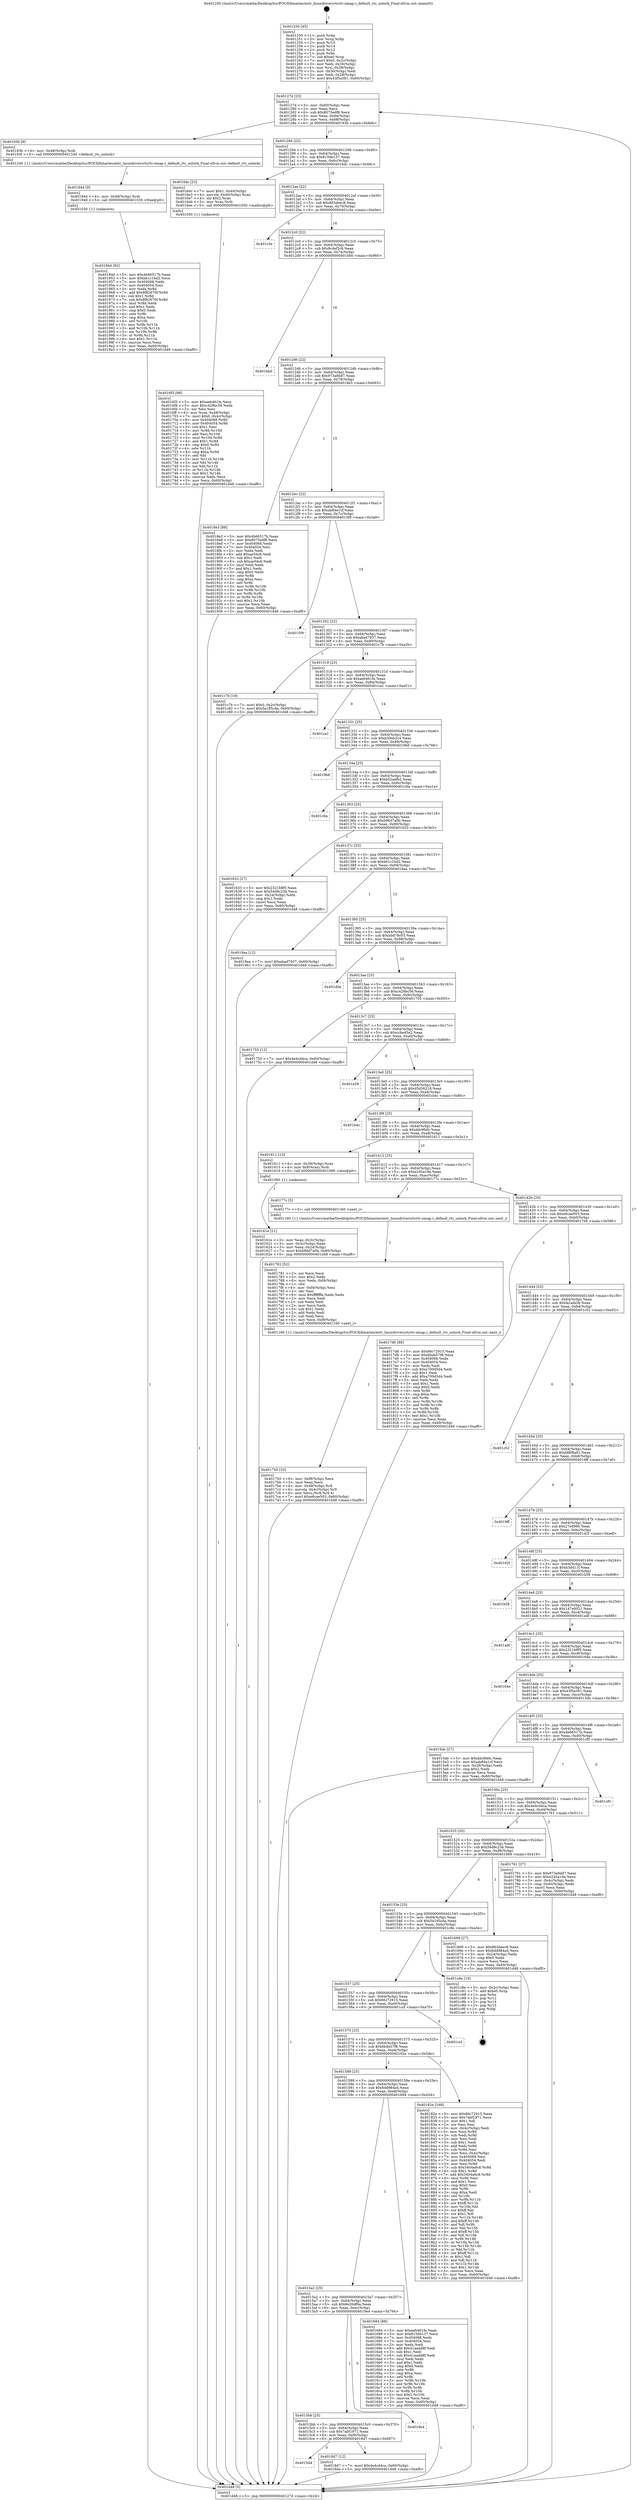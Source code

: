 digraph "0x401250" {
  label = "0x401250 (/mnt/c/Users/mathe/Desktop/tcc/POCII/binaries/extr_linuxdriversrtcrtc-omap.c_default_rtc_unlock_Final-ollvm.out::main(0))"
  labelloc = "t"
  node[shape=record]

  Entry [label="",width=0.3,height=0.3,shape=circle,fillcolor=black,style=filled]
  "0x40127d" [label="{
     0x40127d [23]\l
     | [instrs]\l
     &nbsp;&nbsp;0x40127d \<+3\>: mov -0x60(%rbp),%eax\l
     &nbsp;&nbsp;0x401280 \<+2\>: mov %eax,%ecx\l
     &nbsp;&nbsp;0x401282 \<+6\>: sub $0x8075edf8,%ecx\l
     &nbsp;&nbsp;0x401288 \<+3\>: mov %eax,-0x64(%rbp)\l
     &nbsp;&nbsp;0x40128b \<+3\>: mov %ecx,-0x68(%rbp)\l
     &nbsp;&nbsp;0x40128e \<+6\>: je 000000000040193b \<main+0x6eb\>\l
  }"]
  "0x40193b" [label="{
     0x40193b [9]\l
     | [instrs]\l
     &nbsp;&nbsp;0x40193b \<+4\>: mov -0x48(%rbp),%rdi\l
     &nbsp;&nbsp;0x40193f \<+5\>: call 0000000000401240 \<default_rtc_unlock\>\l
     | [calls]\l
     &nbsp;&nbsp;0x401240 \{1\} (/mnt/c/Users/mathe/Desktop/tcc/POCII/binaries/extr_linuxdriversrtcrtc-omap.c_default_rtc_unlock_Final-ollvm.out::default_rtc_unlock)\l
  }"]
  "0x401294" [label="{
     0x401294 [22]\l
     | [instrs]\l
     &nbsp;&nbsp;0x401294 \<+5\>: jmp 0000000000401299 \<main+0x49\>\l
     &nbsp;&nbsp;0x401299 \<+3\>: mov -0x64(%rbp),%eax\l
     &nbsp;&nbsp;0x40129c \<+5\>: sub $0x8156b137,%eax\l
     &nbsp;&nbsp;0x4012a1 \<+3\>: mov %eax,-0x6c(%rbp)\l
     &nbsp;&nbsp;0x4012a4 \<+6\>: je 00000000004016dc \<main+0x48c\>\l
  }"]
  Exit [label="",width=0.3,height=0.3,shape=circle,fillcolor=black,style=filled,peripheries=2]
  "0x4016dc" [label="{
     0x4016dc [23]\l
     | [instrs]\l
     &nbsp;&nbsp;0x4016dc \<+7\>: movl $0x1,-0x40(%rbp)\l
     &nbsp;&nbsp;0x4016e3 \<+4\>: movslq -0x40(%rbp),%rax\l
     &nbsp;&nbsp;0x4016e7 \<+4\>: shl $0x2,%rax\l
     &nbsp;&nbsp;0x4016eb \<+3\>: mov %rax,%rdi\l
     &nbsp;&nbsp;0x4016ee \<+5\>: call 0000000000401050 \<malloc@plt\>\l
     | [calls]\l
     &nbsp;&nbsp;0x401050 \{1\} (unknown)\l
  }"]
  "0x4012aa" [label="{
     0x4012aa [22]\l
     | [instrs]\l
     &nbsp;&nbsp;0x4012aa \<+5\>: jmp 00000000004012af \<main+0x5f\>\l
     &nbsp;&nbsp;0x4012af \<+3\>: mov -0x64(%rbp),%eax\l
     &nbsp;&nbsp;0x4012b2 \<+5\>: sub $0x863deec8,%eax\l
     &nbsp;&nbsp;0x4012b7 \<+3\>: mov %eax,-0x70(%rbp)\l
     &nbsp;&nbsp;0x4012ba \<+6\>: je 0000000000401c5e \<main+0xa0e\>\l
  }"]
  "0x40194d" [label="{
     0x40194d [93]\l
     | [instrs]\l
     &nbsp;&nbsp;0x40194d \<+5\>: mov $0x4b66517b,%eax\l
     &nbsp;&nbsp;0x401952 \<+5\>: mov $0xbb1c1bd2,%ecx\l
     &nbsp;&nbsp;0x401957 \<+7\>: mov 0x404068,%edx\l
     &nbsp;&nbsp;0x40195e \<+7\>: mov 0x404054,%esi\l
     &nbsp;&nbsp;0x401965 \<+3\>: mov %edx,%r8d\l
     &nbsp;&nbsp;0x401968 \<+7\>: add $0x8f82670f,%r8d\l
     &nbsp;&nbsp;0x40196f \<+4\>: sub $0x1,%r8d\l
     &nbsp;&nbsp;0x401973 \<+7\>: sub $0x8f82670f,%r8d\l
     &nbsp;&nbsp;0x40197a \<+4\>: imul %r8d,%edx\l
     &nbsp;&nbsp;0x40197e \<+3\>: and $0x1,%edx\l
     &nbsp;&nbsp;0x401981 \<+3\>: cmp $0x0,%edx\l
     &nbsp;&nbsp;0x401984 \<+4\>: sete %r9b\l
     &nbsp;&nbsp;0x401988 \<+3\>: cmp $0xa,%esi\l
     &nbsp;&nbsp;0x40198b \<+4\>: setl %r10b\l
     &nbsp;&nbsp;0x40198f \<+3\>: mov %r9b,%r11b\l
     &nbsp;&nbsp;0x401992 \<+3\>: and %r10b,%r11b\l
     &nbsp;&nbsp;0x401995 \<+3\>: xor %r10b,%r9b\l
     &nbsp;&nbsp;0x401998 \<+3\>: or %r9b,%r11b\l
     &nbsp;&nbsp;0x40199b \<+4\>: test $0x1,%r11b\l
     &nbsp;&nbsp;0x40199f \<+3\>: cmovne %ecx,%eax\l
     &nbsp;&nbsp;0x4019a2 \<+3\>: mov %eax,-0x60(%rbp)\l
     &nbsp;&nbsp;0x4019a5 \<+5\>: jmp 0000000000401d48 \<main+0xaf8\>\l
  }"]
  "0x401c5e" [label="{
     0x401c5e\l
  }", style=dashed]
  "0x4012c0" [label="{
     0x4012c0 [22]\l
     | [instrs]\l
     &nbsp;&nbsp;0x4012c0 \<+5\>: jmp 00000000004012c5 \<main+0x75\>\l
     &nbsp;&nbsp;0x4012c5 \<+3\>: mov -0x64(%rbp),%eax\l
     &nbsp;&nbsp;0x4012c8 \<+5\>: sub $0x8c4ef2c6,%eax\l
     &nbsp;&nbsp;0x4012cd \<+3\>: mov %eax,-0x74(%rbp)\l
     &nbsp;&nbsp;0x4012d0 \<+6\>: je 0000000000401bb0 \<main+0x960\>\l
  }"]
  "0x401944" [label="{
     0x401944 [9]\l
     | [instrs]\l
     &nbsp;&nbsp;0x401944 \<+4\>: mov -0x48(%rbp),%rdi\l
     &nbsp;&nbsp;0x401948 \<+5\>: call 0000000000401030 \<free@plt\>\l
     | [calls]\l
     &nbsp;&nbsp;0x401030 \{1\} (unknown)\l
  }"]
  "0x401bb0" [label="{
     0x401bb0\l
  }", style=dashed]
  "0x4012d6" [label="{
     0x4012d6 [22]\l
     | [instrs]\l
     &nbsp;&nbsp;0x4012d6 \<+5\>: jmp 00000000004012db \<main+0x8b\>\l
     &nbsp;&nbsp;0x4012db \<+3\>: mov -0x64(%rbp),%eax\l
     &nbsp;&nbsp;0x4012de \<+5\>: sub $0x973a9dd7,%eax\l
     &nbsp;&nbsp;0x4012e3 \<+3\>: mov %eax,-0x78(%rbp)\l
     &nbsp;&nbsp;0x4012e6 \<+6\>: je 00000000004018e3 \<main+0x693\>\l
  }"]
  "0x4015d4" [label="{
     0x4015d4\l
  }", style=dashed]
  "0x4018e3" [label="{
     0x4018e3 [88]\l
     | [instrs]\l
     &nbsp;&nbsp;0x4018e3 \<+5\>: mov $0x4b66517b,%eax\l
     &nbsp;&nbsp;0x4018e8 \<+5\>: mov $0x8075edf8,%ecx\l
     &nbsp;&nbsp;0x4018ed \<+7\>: mov 0x404068,%edx\l
     &nbsp;&nbsp;0x4018f4 \<+7\>: mov 0x404054,%esi\l
     &nbsp;&nbsp;0x4018fb \<+2\>: mov %edx,%edi\l
     &nbsp;&nbsp;0x4018fd \<+6\>: add $0xae5dc6,%edi\l
     &nbsp;&nbsp;0x401903 \<+3\>: sub $0x1,%edi\l
     &nbsp;&nbsp;0x401906 \<+6\>: sub $0xae5dc6,%edi\l
     &nbsp;&nbsp;0x40190c \<+3\>: imul %edi,%edx\l
     &nbsp;&nbsp;0x40190f \<+3\>: and $0x1,%edx\l
     &nbsp;&nbsp;0x401912 \<+3\>: cmp $0x0,%edx\l
     &nbsp;&nbsp;0x401915 \<+4\>: sete %r8b\l
     &nbsp;&nbsp;0x401919 \<+3\>: cmp $0xa,%esi\l
     &nbsp;&nbsp;0x40191c \<+4\>: setl %r9b\l
     &nbsp;&nbsp;0x401920 \<+3\>: mov %r8b,%r10b\l
     &nbsp;&nbsp;0x401923 \<+3\>: and %r9b,%r10b\l
     &nbsp;&nbsp;0x401926 \<+3\>: xor %r9b,%r8b\l
     &nbsp;&nbsp;0x401929 \<+3\>: or %r8b,%r10b\l
     &nbsp;&nbsp;0x40192c \<+4\>: test $0x1,%r10b\l
     &nbsp;&nbsp;0x401930 \<+3\>: cmovne %ecx,%eax\l
     &nbsp;&nbsp;0x401933 \<+3\>: mov %eax,-0x60(%rbp)\l
     &nbsp;&nbsp;0x401936 \<+5\>: jmp 0000000000401d48 \<main+0xaf8\>\l
  }"]
  "0x4012ec" [label="{
     0x4012ec [22]\l
     | [instrs]\l
     &nbsp;&nbsp;0x4012ec \<+5\>: jmp 00000000004012f1 \<main+0xa1\>\l
     &nbsp;&nbsp;0x4012f1 \<+3\>: mov -0x64(%rbp),%eax\l
     &nbsp;&nbsp;0x4012f4 \<+5\>: sub $0xab84e1cf,%eax\l
     &nbsp;&nbsp;0x4012f9 \<+3\>: mov %eax,-0x7c(%rbp)\l
     &nbsp;&nbsp;0x4012fc \<+6\>: je 00000000004015f9 \<main+0x3a9\>\l
  }"]
  "0x4018d7" [label="{
     0x4018d7 [12]\l
     | [instrs]\l
     &nbsp;&nbsp;0x4018d7 \<+7\>: movl $0x4e4cd4ca,-0x60(%rbp)\l
     &nbsp;&nbsp;0x4018de \<+5\>: jmp 0000000000401d48 \<main+0xaf8\>\l
  }"]
  "0x4015f9" [label="{
     0x4015f9\l
  }", style=dashed]
  "0x401302" [label="{
     0x401302 [22]\l
     | [instrs]\l
     &nbsp;&nbsp;0x401302 \<+5\>: jmp 0000000000401307 \<main+0xb7\>\l
     &nbsp;&nbsp;0x401307 \<+3\>: mov -0x64(%rbp),%eax\l
     &nbsp;&nbsp;0x40130a \<+5\>: sub $0xabad7937,%eax\l
     &nbsp;&nbsp;0x40130f \<+3\>: mov %eax,-0x80(%rbp)\l
     &nbsp;&nbsp;0x401312 \<+6\>: je 0000000000401c7b \<main+0xa2b\>\l
  }"]
  "0x4015bb" [label="{
     0x4015bb [25]\l
     | [instrs]\l
     &nbsp;&nbsp;0x4015bb \<+5\>: jmp 00000000004015c0 \<main+0x370\>\l
     &nbsp;&nbsp;0x4015c0 \<+3\>: mov -0x64(%rbp),%eax\l
     &nbsp;&nbsp;0x4015c3 \<+5\>: sub $0x7abf1971,%eax\l
     &nbsp;&nbsp;0x4015c8 \<+6\>: mov %eax,-0xf0(%rbp)\l
     &nbsp;&nbsp;0x4015ce \<+6\>: je 00000000004018d7 \<main+0x687\>\l
  }"]
  "0x401c7b" [label="{
     0x401c7b [19]\l
     | [instrs]\l
     &nbsp;&nbsp;0x401c7b \<+7\>: movl $0x0,-0x2c(%rbp)\l
     &nbsp;&nbsp;0x401c82 \<+7\>: movl $0x5a185cda,-0x60(%rbp)\l
     &nbsp;&nbsp;0x401c89 \<+5\>: jmp 0000000000401d48 \<main+0xaf8\>\l
  }"]
  "0x401318" [label="{
     0x401318 [25]\l
     | [instrs]\l
     &nbsp;&nbsp;0x401318 \<+5\>: jmp 000000000040131d \<main+0xcd\>\l
     &nbsp;&nbsp;0x40131d \<+3\>: mov -0x64(%rbp),%eax\l
     &nbsp;&nbsp;0x401320 \<+5\>: sub $0xaeb461fe,%eax\l
     &nbsp;&nbsp;0x401325 \<+6\>: mov %eax,-0x84(%rbp)\l
     &nbsp;&nbsp;0x40132b \<+6\>: je 0000000000401ca1 \<main+0xa51\>\l
  }"]
  "0x4019e4" [label="{
     0x4019e4\l
  }", style=dashed]
  "0x401ca1" [label="{
     0x401ca1\l
  }", style=dashed]
  "0x401331" [label="{
     0x401331 [25]\l
     | [instrs]\l
     &nbsp;&nbsp;0x401331 \<+5\>: jmp 0000000000401336 \<main+0xe6\>\l
     &nbsp;&nbsp;0x401336 \<+3\>: mov -0x64(%rbp),%eax\l
     &nbsp;&nbsp;0x401339 \<+5\>: sub $0xb39ab2c4,%eax\l
     &nbsp;&nbsp;0x40133e \<+6\>: mov %eax,-0x88(%rbp)\l
     &nbsp;&nbsp;0x401344 \<+6\>: je 00000000004019b6 \<main+0x766\>\l
  }"]
  "0x4017b5" [label="{
     0x4017b5 [33]\l
     | [instrs]\l
     &nbsp;&nbsp;0x4017b5 \<+6\>: mov -0xf8(%rbp),%ecx\l
     &nbsp;&nbsp;0x4017bb \<+3\>: imul %eax,%ecx\l
     &nbsp;&nbsp;0x4017be \<+4\>: mov -0x48(%rbp),%r8\l
     &nbsp;&nbsp;0x4017c2 \<+4\>: movslq -0x4c(%rbp),%r9\l
     &nbsp;&nbsp;0x4017c6 \<+4\>: mov %ecx,(%r8,%r9,4)\l
     &nbsp;&nbsp;0x4017ca \<+7\>: movl $0xe6cae503,-0x60(%rbp)\l
     &nbsp;&nbsp;0x4017d1 \<+5\>: jmp 0000000000401d48 \<main+0xaf8\>\l
  }"]
  "0x4019b6" [label="{
     0x4019b6\l
  }", style=dashed]
  "0x40134a" [label="{
     0x40134a [25]\l
     | [instrs]\l
     &nbsp;&nbsp;0x40134a \<+5\>: jmp 000000000040134f \<main+0xff\>\l
     &nbsp;&nbsp;0x40134f \<+3\>: mov -0x64(%rbp),%eax\l
     &nbsp;&nbsp;0x401352 \<+5\>: sub $0xb52aefb2,%eax\l
     &nbsp;&nbsp;0x401357 \<+6\>: mov %eax,-0x8c(%rbp)\l
     &nbsp;&nbsp;0x40135d \<+6\>: je 0000000000401c6a \<main+0xa1a\>\l
  }"]
  "0x401781" [label="{
     0x401781 [52]\l
     | [instrs]\l
     &nbsp;&nbsp;0x401781 \<+2\>: xor %ecx,%ecx\l
     &nbsp;&nbsp;0x401783 \<+5\>: mov $0x2,%edx\l
     &nbsp;&nbsp;0x401788 \<+6\>: mov %edx,-0xf4(%rbp)\l
     &nbsp;&nbsp;0x40178e \<+1\>: cltd\l
     &nbsp;&nbsp;0x40178f \<+6\>: mov -0xf4(%rbp),%esi\l
     &nbsp;&nbsp;0x401795 \<+2\>: idiv %esi\l
     &nbsp;&nbsp;0x401797 \<+6\>: imul $0xfffffffe,%edx,%edx\l
     &nbsp;&nbsp;0x40179d \<+2\>: mov %ecx,%edi\l
     &nbsp;&nbsp;0x40179f \<+2\>: sub %edx,%edi\l
     &nbsp;&nbsp;0x4017a1 \<+2\>: mov %ecx,%edx\l
     &nbsp;&nbsp;0x4017a3 \<+3\>: sub $0x1,%edx\l
     &nbsp;&nbsp;0x4017a6 \<+2\>: add %edx,%edi\l
     &nbsp;&nbsp;0x4017a8 \<+2\>: sub %edi,%ecx\l
     &nbsp;&nbsp;0x4017aa \<+6\>: mov %ecx,-0xf8(%rbp)\l
     &nbsp;&nbsp;0x4017b0 \<+5\>: call 0000000000401160 \<next_i\>\l
     | [calls]\l
     &nbsp;&nbsp;0x401160 \{1\} (/mnt/c/Users/mathe/Desktop/tcc/POCII/binaries/extr_linuxdriversrtcrtc-omap.c_default_rtc_unlock_Final-ollvm.out::next_i)\l
  }"]
  "0x401c6a" [label="{
     0x401c6a\l
  }", style=dashed]
  "0x401363" [label="{
     0x401363 [25]\l
     | [instrs]\l
     &nbsp;&nbsp;0x401363 \<+5\>: jmp 0000000000401368 \<main+0x118\>\l
     &nbsp;&nbsp;0x401368 \<+3\>: mov -0x64(%rbp),%eax\l
     &nbsp;&nbsp;0x40136b \<+5\>: sub $0xb96d7a0b,%eax\l
     &nbsp;&nbsp;0x401370 \<+6\>: mov %eax,-0x90(%rbp)\l
     &nbsp;&nbsp;0x401376 \<+6\>: je 0000000000401633 \<main+0x3e3\>\l
  }"]
  "0x4016f3" [label="{
     0x4016f3 [98]\l
     | [instrs]\l
     &nbsp;&nbsp;0x4016f3 \<+5\>: mov $0xaeb461fe,%ecx\l
     &nbsp;&nbsp;0x4016f8 \<+5\>: mov $0xc428bc56,%edx\l
     &nbsp;&nbsp;0x4016fd \<+2\>: xor %esi,%esi\l
     &nbsp;&nbsp;0x4016ff \<+4\>: mov %rax,-0x48(%rbp)\l
     &nbsp;&nbsp;0x401703 \<+7\>: movl $0x0,-0x4c(%rbp)\l
     &nbsp;&nbsp;0x40170a \<+8\>: mov 0x404068,%r8d\l
     &nbsp;&nbsp;0x401712 \<+8\>: mov 0x404054,%r9d\l
     &nbsp;&nbsp;0x40171a \<+3\>: sub $0x1,%esi\l
     &nbsp;&nbsp;0x40171d \<+3\>: mov %r8d,%r10d\l
     &nbsp;&nbsp;0x401720 \<+3\>: add %esi,%r10d\l
     &nbsp;&nbsp;0x401723 \<+4\>: imul %r10d,%r8d\l
     &nbsp;&nbsp;0x401727 \<+4\>: and $0x1,%r8d\l
     &nbsp;&nbsp;0x40172b \<+4\>: cmp $0x0,%r8d\l
     &nbsp;&nbsp;0x40172f \<+4\>: sete %r11b\l
     &nbsp;&nbsp;0x401733 \<+4\>: cmp $0xa,%r9d\l
     &nbsp;&nbsp;0x401737 \<+3\>: setl %bl\l
     &nbsp;&nbsp;0x40173a \<+3\>: mov %r11b,%r14b\l
     &nbsp;&nbsp;0x40173d \<+3\>: and %bl,%r14b\l
     &nbsp;&nbsp;0x401740 \<+3\>: xor %bl,%r11b\l
     &nbsp;&nbsp;0x401743 \<+3\>: or %r11b,%r14b\l
     &nbsp;&nbsp;0x401746 \<+4\>: test $0x1,%r14b\l
     &nbsp;&nbsp;0x40174a \<+3\>: cmovne %edx,%ecx\l
     &nbsp;&nbsp;0x40174d \<+3\>: mov %ecx,-0x60(%rbp)\l
     &nbsp;&nbsp;0x401750 \<+5\>: jmp 0000000000401d48 \<main+0xaf8\>\l
  }"]
  "0x401633" [label="{
     0x401633 [27]\l
     | [instrs]\l
     &nbsp;&nbsp;0x401633 \<+5\>: mov $0x2321b8f5,%eax\l
     &nbsp;&nbsp;0x401638 \<+5\>: mov $0x54d8c23b,%ecx\l
     &nbsp;&nbsp;0x40163d \<+3\>: mov -0x24(%rbp),%edx\l
     &nbsp;&nbsp;0x401640 \<+3\>: cmp $0x1,%edx\l
     &nbsp;&nbsp;0x401643 \<+3\>: cmovl %ecx,%eax\l
     &nbsp;&nbsp;0x401646 \<+3\>: mov %eax,-0x60(%rbp)\l
     &nbsp;&nbsp;0x401649 \<+5\>: jmp 0000000000401d48 \<main+0xaf8\>\l
  }"]
  "0x40137c" [label="{
     0x40137c [25]\l
     | [instrs]\l
     &nbsp;&nbsp;0x40137c \<+5\>: jmp 0000000000401381 \<main+0x131\>\l
     &nbsp;&nbsp;0x401381 \<+3\>: mov -0x64(%rbp),%eax\l
     &nbsp;&nbsp;0x401384 \<+5\>: sub $0xbb1c1bd2,%eax\l
     &nbsp;&nbsp;0x401389 \<+6\>: mov %eax,-0x94(%rbp)\l
     &nbsp;&nbsp;0x40138f \<+6\>: je 00000000004019aa \<main+0x75a\>\l
  }"]
  "0x4015a2" [label="{
     0x4015a2 [25]\l
     | [instrs]\l
     &nbsp;&nbsp;0x4015a2 \<+5\>: jmp 00000000004015a7 \<main+0x357\>\l
     &nbsp;&nbsp;0x4015a7 \<+3\>: mov -0x64(%rbp),%eax\l
     &nbsp;&nbsp;0x4015aa \<+5\>: sub $0x6e26df6a,%eax\l
     &nbsp;&nbsp;0x4015af \<+6\>: mov %eax,-0xec(%rbp)\l
     &nbsp;&nbsp;0x4015b5 \<+6\>: je 00000000004019e4 \<main+0x794\>\l
  }"]
  "0x4019aa" [label="{
     0x4019aa [12]\l
     | [instrs]\l
     &nbsp;&nbsp;0x4019aa \<+7\>: movl $0xabad7937,-0x60(%rbp)\l
     &nbsp;&nbsp;0x4019b1 \<+5\>: jmp 0000000000401d48 \<main+0xaf8\>\l
  }"]
  "0x401395" [label="{
     0x401395 [25]\l
     | [instrs]\l
     &nbsp;&nbsp;0x401395 \<+5\>: jmp 000000000040139a \<main+0x14a\>\l
     &nbsp;&nbsp;0x40139a \<+3\>: mov -0x64(%rbp),%eax\l
     &nbsp;&nbsp;0x40139d \<+5\>: sub $0xbbd78c03,%eax\l
     &nbsp;&nbsp;0x4013a2 \<+6\>: mov %eax,-0x98(%rbp)\l
     &nbsp;&nbsp;0x4013a8 \<+6\>: je 0000000000401d0e \<main+0xabe\>\l
  }"]
  "0x401684" [label="{
     0x401684 [88]\l
     | [instrs]\l
     &nbsp;&nbsp;0x401684 \<+5\>: mov $0xaeb461fe,%eax\l
     &nbsp;&nbsp;0x401689 \<+5\>: mov $0x8156b137,%ecx\l
     &nbsp;&nbsp;0x40168e \<+7\>: mov 0x404068,%edx\l
     &nbsp;&nbsp;0x401695 \<+7\>: mov 0x404054,%esi\l
     &nbsp;&nbsp;0x40169c \<+2\>: mov %edx,%edi\l
     &nbsp;&nbsp;0x40169e \<+6\>: add $0x41aadd8f,%edi\l
     &nbsp;&nbsp;0x4016a4 \<+3\>: sub $0x1,%edi\l
     &nbsp;&nbsp;0x4016a7 \<+6\>: sub $0x41aadd8f,%edi\l
     &nbsp;&nbsp;0x4016ad \<+3\>: imul %edi,%edx\l
     &nbsp;&nbsp;0x4016b0 \<+3\>: and $0x1,%edx\l
     &nbsp;&nbsp;0x4016b3 \<+3\>: cmp $0x0,%edx\l
     &nbsp;&nbsp;0x4016b6 \<+4\>: sete %r8b\l
     &nbsp;&nbsp;0x4016ba \<+3\>: cmp $0xa,%esi\l
     &nbsp;&nbsp;0x4016bd \<+4\>: setl %r9b\l
     &nbsp;&nbsp;0x4016c1 \<+3\>: mov %r8b,%r10b\l
     &nbsp;&nbsp;0x4016c4 \<+3\>: and %r9b,%r10b\l
     &nbsp;&nbsp;0x4016c7 \<+3\>: xor %r9b,%r8b\l
     &nbsp;&nbsp;0x4016ca \<+3\>: or %r8b,%r10b\l
     &nbsp;&nbsp;0x4016cd \<+4\>: test $0x1,%r10b\l
     &nbsp;&nbsp;0x4016d1 \<+3\>: cmovne %ecx,%eax\l
     &nbsp;&nbsp;0x4016d4 \<+3\>: mov %eax,-0x60(%rbp)\l
     &nbsp;&nbsp;0x4016d7 \<+5\>: jmp 0000000000401d48 \<main+0xaf8\>\l
  }"]
  "0x401d0e" [label="{
     0x401d0e\l
  }", style=dashed]
  "0x4013ae" [label="{
     0x4013ae [25]\l
     | [instrs]\l
     &nbsp;&nbsp;0x4013ae \<+5\>: jmp 00000000004013b3 \<main+0x163\>\l
     &nbsp;&nbsp;0x4013b3 \<+3\>: mov -0x64(%rbp),%eax\l
     &nbsp;&nbsp;0x4013b6 \<+5\>: sub $0xc428bc56,%eax\l
     &nbsp;&nbsp;0x4013bb \<+6\>: mov %eax,-0x9c(%rbp)\l
     &nbsp;&nbsp;0x4013c1 \<+6\>: je 0000000000401755 \<main+0x505\>\l
  }"]
  "0x401589" [label="{
     0x401589 [25]\l
     | [instrs]\l
     &nbsp;&nbsp;0x401589 \<+5\>: jmp 000000000040158e \<main+0x33e\>\l
     &nbsp;&nbsp;0x40158e \<+3\>: mov -0x64(%rbp),%eax\l
     &nbsp;&nbsp;0x401591 \<+5\>: sub $0x6dd984a4,%eax\l
     &nbsp;&nbsp;0x401596 \<+6\>: mov %eax,-0xe8(%rbp)\l
     &nbsp;&nbsp;0x40159c \<+6\>: je 0000000000401684 \<main+0x434\>\l
  }"]
  "0x401755" [label="{
     0x401755 [12]\l
     | [instrs]\l
     &nbsp;&nbsp;0x401755 \<+7\>: movl $0x4e4cd4ca,-0x60(%rbp)\l
     &nbsp;&nbsp;0x40175c \<+5\>: jmp 0000000000401d48 \<main+0xaf8\>\l
  }"]
  "0x4013c7" [label="{
     0x4013c7 [25]\l
     | [instrs]\l
     &nbsp;&nbsp;0x4013c7 \<+5\>: jmp 00000000004013cc \<main+0x17c\>\l
     &nbsp;&nbsp;0x4013cc \<+3\>: mov -0x64(%rbp),%eax\l
     &nbsp;&nbsp;0x4013cf \<+5\>: sub $0xccbed5e2,%eax\l
     &nbsp;&nbsp;0x4013d4 \<+6\>: mov %eax,-0xa0(%rbp)\l
     &nbsp;&nbsp;0x4013da \<+6\>: je 0000000000401a59 \<main+0x809\>\l
  }"]
  "0x40182e" [label="{
     0x40182e [169]\l
     | [instrs]\l
     &nbsp;&nbsp;0x40182e \<+5\>: mov $0x66c72915,%eax\l
     &nbsp;&nbsp;0x401833 \<+5\>: mov $0x7abf1971,%ecx\l
     &nbsp;&nbsp;0x401838 \<+2\>: mov $0x1,%dl\l
     &nbsp;&nbsp;0x40183a \<+2\>: xor %esi,%esi\l
     &nbsp;&nbsp;0x40183c \<+3\>: mov -0x4c(%rbp),%edi\l
     &nbsp;&nbsp;0x40183f \<+3\>: mov %esi,%r8d\l
     &nbsp;&nbsp;0x401842 \<+3\>: sub %edi,%r8d\l
     &nbsp;&nbsp;0x401845 \<+2\>: mov %esi,%edi\l
     &nbsp;&nbsp;0x401847 \<+3\>: sub $0x1,%edi\l
     &nbsp;&nbsp;0x40184a \<+3\>: add %edi,%r8d\l
     &nbsp;&nbsp;0x40184d \<+3\>: sub %r8d,%esi\l
     &nbsp;&nbsp;0x401850 \<+3\>: mov %esi,-0x4c(%rbp)\l
     &nbsp;&nbsp;0x401853 \<+7\>: mov 0x404068,%esi\l
     &nbsp;&nbsp;0x40185a \<+7\>: mov 0x404054,%edi\l
     &nbsp;&nbsp;0x401861 \<+3\>: mov %esi,%r8d\l
     &nbsp;&nbsp;0x401864 \<+7\>: sub $0x3404a6c8,%r8d\l
     &nbsp;&nbsp;0x40186b \<+4\>: sub $0x1,%r8d\l
     &nbsp;&nbsp;0x40186f \<+7\>: add $0x3404a6c8,%r8d\l
     &nbsp;&nbsp;0x401876 \<+4\>: imul %r8d,%esi\l
     &nbsp;&nbsp;0x40187a \<+3\>: and $0x1,%esi\l
     &nbsp;&nbsp;0x40187d \<+3\>: cmp $0x0,%esi\l
     &nbsp;&nbsp;0x401880 \<+4\>: sete %r9b\l
     &nbsp;&nbsp;0x401884 \<+3\>: cmp $0xa,%edi\l
     &nbsp;&nbsp;0x401887 \<+4\>: setl %r10b\l
     &nbsp;&nbsp;0x40188b \<+3\>: mov %r9b,%r11b\l
     &nbsp;&nbsp;0x40188e \<+4\>: xor $0xff,%r11b\l
     &nbsp;&nbsp;0x401892 \<+3\>: mov %r10b,%bl\l
     &nbsp;&nbsp;0x401895 \<+3\>: xor $0xff,%bl\l
     &nbsp;&nbsp;0x401898 \<+3\>: xor $0x1,%dl\l
     &nbsp;&nbsp;0x40189b \<+3\>: mov %r11b,%r14b\l
     &nbsp;&nbsp;0x40189e \<+4\>: and $0xff,%r14b\l
     &nbsp;&nbsp;0x4018a2 \<+3\>: and %dl,%r9b\l
     &nbsp;&nbsp;0x4018a5 \<+3\>: mov %bl,%r15b\l
     &nbsp;&nbsp;0x4018a8 \<+4\>: and $0xff,%r15b\l
     &nbsp;&nbsp;0x4018ac \<+3\>: and %dl,%r10b\l
     &nbsp;&nbsp;0x4018af \<+3\>: or %r9b,%r14b\l
     &nbsp;&nbsp;0x4018b2 \<+3\>: or %r10b,%r15b\l
     &nbsp;&nbsp;0x4018b5 \<+3\>: xor %r15b,%r14b\l
     &nbsp;&nbsp;0x4018b8 \<+3\>: or %bl,%r11b\l
     &nbsp;&nbsp;0x4018bb \<+4\>: xor $0xff,%r11b\l
     &nbsp;&nbsp;0x4018bf \<+3\>: or $0x1,%dl\l
     &nbsp;&nbsp;0x4018c2 \<+3\>: and %dl,%r11b\l
     &nbsp;&nbsp;0x4018c5 \<+3\>: or %r11b,%r14b\l
     &nbsp;&nbsp;0x4018c8 \<+4\>: test $0x1,%r14b\l
     &nbsp;&nbsp;0x4018cc \<+3\>: cmovne %ecx,%eax\l
     &nbsp;&nbsp;0x4018cf \<+3\>: mov %eax,-0x60(%rbp)\l
     &nbsp;&nbsp;0x4018d2 \<+5\>: jmp 0000000000401d48 \<main+0xaf8\>\l
  }"]
  "0x401a59" [label="{
     0x401a59\l
  }", style=dashed]
  "0x4013e0" [label="{
     0x4013e0 [25]\l
     | [instrs]\l
     &nbsp;&nbsp;0x4013e0 \<+5\>: jmp 00000000004013e5 \<main+0x195\>\l
     &nbsp;&nbsp;0x4013e5 \<+3\>: mov -0x64(%rbp),%eax\l
     &nbsp;&nbsp;0x4013e8 \<+5\>: sub $0xd5d36218,%eax\l
     &nbsp;&nbsp;0x4013ed \<+6\>: mov %eax,-0xa4(%rbp)\l
     &nbsp;&nbsp;0x4013f3 \<+6\>: je 0000000000401b4c \<main+0x8fc\>\l
  }"]
  "0x401570" [label="{
     0x401570 [25]\l
     | [instrs]\l
     &nbsp;&nbsp;0x401570 \<+5\>: jmp 0000000000401575 \<main+0x325\>\l
     &nbsp;&nbsp;0x401575 \<+3\>: mov -0x64(%rbp),%eax\l
     &nbsp;&nbsp;0x401578 \<+5\>: sub $0x6bda57f8,%eax\l
     &nbsp;&nbsp;0x40157d \<+6\>: mov %eax,-0xe4(%rbp)\l
     &nbsp;&nbsp;0x401583 \<+6\>: je 000000000040182e \<main+0x5de\>\l
  }"]
  "0x401b4c" [label="{
     0x401b4c\l
  }", style=dashed]
  "0x4013f9" [label="{
     0x4013f9 [25]\l
     | [instrs]\l
     &nbsp;&nbsp;0x4013f9 \<+5\>: jmp 00000000004013fe \<main+0x1ae\>\l
     &nbsp;&nbsp;0x4013fe \<+3\>: mov -0x64(%rbp),%eax\l
     &nbsp;&nbsp;0x401401 \<+5\>: sub $0xddc9fefc,%eax\l
     &nbsp;&nbsp;0x401406 \<+6\>: mov %eax,-0xa8(%rbp)\l
     &nbsp;&nbsp;0x40140c \<+6\>: je 0000000000401611 \<main+0x3c1\>\l
  }"]
  "0x401ccf" [label="{
     0x401ccf\l
  }", style=dashed]
  "0x401611" [label="{
     0x401611 [13]\l
     | [instrs]\l
     &nbsp;&nbsp;0x401611 \<+4\>: mov -0x38(%rbp),%rax\l
     &nbsp;&nbsp;0x401615 \<+4\>: mov 0x8(%rax),%rdi\l
     &nbsp;&nbsp;0x401619 \<+5\>: call 0000000000401060 \<atoi@plt\>\l
     | [calls]\l
     &nbsp;&nbsp;0x401060 \{1\} (unknown)\l
  }"]
  "0x401412" [label="{
     0x401412 [25]\l
     | [instrs]\l
     &nbsp;&nbsp;0x401412 \<+5\>: jmp 0000000000401417 \<main+0x1c7\>\l
     &nbsp;&nbsp;0x401417 \<+3\>: mov -0x64(%rbp),%eax\l
     &nbsp;&nbsp;0x40141a \<+5\>: sub $0xe245a19a,%eax\l
     &nbsp;&nbsp;0x40141f \<+6\>: mov %eax,-0xac(%rbp)\l
     &nbsp;&nbsp;0x401425 \<+6\>: je 000000000040177c \<main+0x52c\>\l
  }"]
  "0x401557" [label="{
     0x401557 [25]\l
     | [instrs]\l
     &nbsp;&nbsp;0x401557 \<+5\>: jmp 000000000040155c \<main+0x30c\>\l
     &nbsp;&nbsp;0x40155c \<+3\>: mov -0x64(%rbp),%eax\l
     &nbsp;&nbsp;0x40155f \<+5\>: sub $0x66c72915,%eax\l
     &nbsp;&nbsp;0x401564 \<+6\>: mov %eax,-0xe0(%rbp)\l
     &nbsp;&nbsp;0x40156a \<+6\>: je 0000000000401ccf \<main+0xa7f\>\l
  }"]
  "0x40177c" [label="{
     0x40177c [5]\l
     | [instrs]\l
     &nbsp;&nbsp;0x40177c \<+5\>: call 0000000000401160 \<next_i\>\l
     | [calls]\l
     &nbsp;&nbsp;0x401160 \{1\} (/mnt/c/Users/mathe/Desktop/tcc/POCII/binaries/extr_linuxdriversrtcrtc-omap.c_default_rtc_unlock_Final-ollvm.out::next_i)\l
  }"]
  "0x40142b" [label="{
     0x40142b [25]\l
     | [instrs]\l
     &nbsp;&nbsp;0x40142b \<+5\>: jmp 0000000000401430 \<main+0x1e0\>\l
     &nbsp;&nbsp;0x401430 \<+3\>: mov -0x64(%rbp),%eax\l
     &nbsp;&nbsp;0x401433 \<+5\>: sub $0xe6cae503,%eax\l
     &nbsp;&nbsp;0x401438 \<+6\>: mov %eax,-0xb0(%rbp)\l
     &nbsp;&nbsp;0x40143e \<+6\>: je 00000000004017d6 \<main+0x586\>\l
  }"]
  "0x401c8e" [label="{
     0x401c8e [19]\l
     | [instrs]\l
     &nbsp;&nbsp;0x401c8e \<+3\>: mov -0x2c(%rbp),%eax\l
     &nbsp;&nbsp;0x401c91 \<+7\>: add $0xe0,%rsp\l
     &nbsp;&nbsp;0x401c98 \<+1\>: pop %rbx\l
     &nbsp;&nbsp;0x401c99 \<+2\>: pop %r12\l
     &nbsp;&nbsp;0x401c9b \<+2\>: pop %r14\l
     &nbsp;&nbsp;0x401c9d \<+2\>: pop %r15\l
     &nbsp;&nbsp;0x401c9f \<+1\>: pop %rbp\l
     &nbsp;&nbsp;0x401ca0 \<+1\>: ret\l
  }"]
  "0x4017d6" [label="{
     0x4017d6 [88]\l
     | [instrs]\l
     &nbsp;&nbsp;0x4017d6 \<+5\>: mov $0x66c72915,%eax\l
     &nbsp;&nbsp;0x4017db \<+5\>: mov $0x6bda57f8,%ecx\l
     &nbsp;&nbsp;0x4017e0 \<+7\>: mov 0x404068,%edx\l
     &nbsp;&nbsp;0x4017e7 \<+7\>: mov 0x404054,%esi\l
     &nbsp;&nbsp;0x4017ee \<+2\>: mov %edx,%edi\l
     &nbsp;&nbsp;0x4017f0 \<+6\>: sub $0xa700d5d4,%edi\l
     &nbsp;&nbsp;0x4017f6 \<+3\>: sub $0x1,%edi\l
     &nbsp;&nbsp;0x4017f9 \<+6\>: add $0xa700d5d4,%edi\l
     &nbsp;&nbsp;0x4017ff \<+3\>: imul %edi,%edx\l
     &nbsp;&nbsp;0x401802 \<+3\>: and $0x1,%edx\l
     &nbsp;&nbsp;0x401805 \<+3\>: cmp $0x0,%edx\l
     &nbsp;&nbsp;0x401808 \<+4\>: sete %r8b\l
     &nbsp;&nbsp;0x40180c \<+3\>: cmp $0xa,%esi\l
     &nbsp;&nbsp;0x40180f \<+4\>: setl %r9b\l
     &nbsp;&nbsp;0x401813 \<+3\>: mov %r8b,%r10b\l
     &nbsp;&nbsp;0x401816 \<+3\>: and %r9b,%r10b\l
     &nbsp;&nbsp;0x401819 \<+3\>: xor %r9b,%r8b\l
     &nbsp;&nbsp;0x40181c \<+3\>: or %r8b,%r10b\l
     &nbsp;&nbsp;0x40181f \<+4\>: test $0x1,%r10b\l
     &nbsp;&nbsp;0x401823 \<+3\>: cmovne %ecx,%eax\l
     &nbsp;&nbsp;0x401826 \<+3\>: mov %eax,-0x60(%rbp)\l
     &nbsp;&nbsp;0x401829 \<+5\>: jmp 0000000000401d48 \<main+0xaf8\>\l
  }"]
  "0x401444" [label="{
     0x401444 [25]\l
     | [instrs]\l
     &nbsp;&nbsp;0x401444 \<+5\>: jmp 0000000000401449 \<main+0x1f9\>\l
     &nbsp;&nbsp;0x401449 \<+3\>: mov -0x64(%rbp),%eax\l
     &nbsp;&nbsp;0x40144c \<+5\>: sub $0xfa2afa3b,%eax\l
     &nbsp;&nbsp;0x401451 \<+6\>: mov %eax,-0xb4(%rbp)\l
     &nbsp;&nbsp;0x401457 \<+6\>: je 0000000000401c52 \<main+0xa02\>\l
  }"]
  "0x40153e" [label="{
     0x40153e [25]\l
     | [instrs]\l
     &nbsp;&nbsp;0x40153e \<+5\>: jmp 0000000000401543 \<main+0x2f3\>\l
     &nbsp;&nbsp;0x401543 \<+3\>: mov -0x64(%rbp),%eax\l
     &nbsp;&nbsp;0x401546 \<+5\>: sub $0x5a185cda,%eax\l
     &nbsp;&nbsp;0x40154b \<+6\>: mov %eax,-0xdc(%rbp)\l
     &nbsp;&nbsp;0x401551 \<+6\>: je 0000000000401c8e \<main+0xa3e\>\l
  }"]
  "0x401c52" [label="{
     0x401c52\l
  }", style=dashed]
  "0x40145d" [label="{
     0x40145d [25]\l
     | [instrs]\l
     &nbsp;&nbsp;0x40145d \<+5\>: jmp 0000000000401462 \<main+0x212\>\l
     &nbsp;&nbsp;0x401462 \<+3\>: mov -0x64(%rbp),%eax\l
     &nbsp;&nbsp;0x401465 \<+5\>: sub $0xfd8f8a81,%eax\l
     &nbsp;&nbsp;0x40146a \<+6\>: mov %eax,-0xb8(%rbp)\l
     &nbsp;&nbsp;0x401470 \<+6\>: je 00000000004019ff \<main+0x7af\>\l
  }"]
  "0x401669" [label="{
     0x401669 [27]\l
     | [instrs]\l
     &nbsp;&nbsp;0x401669 \<+5\>: mov $0x863deec8,%eax\l
     &nbsp;&nbsp;0x40166e \<+5\>: mov $0x6dd984a4,%ecx\l
     &nbsp;&nbsp;0x401673 \<+3\>: mov -0x24(%rbp),%edx\l
     &nbsp;&nbsp;0x401676 \<+3\>: cmp $0x0,%edx\l
     &nbsp;&nbsp;0x401679 \<+3\>: cmove %ecx,%eax\l
     &nbsp;&nbsp;0x40167c \<+3\>: mov %eax,-0x60(%rbp)\l
     &nbsp;&nbsp;0x40167f \<+5\>: jmp 0000000000401d48 \<main+0xaf8\>\l
  }"]
  "0x4019ff" [label="{
     0x4019ff\l
  }", style=dashed]
  "0x401476" [label="{
     0x401476 [25]\l
     | [instrs]\l
     &nbsp;&nbsp;0x401476 \<+5\>: jmp 000000000040147b \<main+0x22b\>\l
     &nbsp;&nbsp;0x40147b \<+3\>: mov -0x64(%rbp),%eax\l
     &nbsp;&nbsp;0x40147e \<+5\>: sub $0x27ed990,%eax\l
     &nbsp;&nbsp;0x401483 \<+6\>: mov %eax,-0xbc(%rbp)\l
     &nbsp;&nbsp;0x401489 \<+6\>: je 0000000000401d2f \<main+0xadf\>\l
  }"]
  "0x401525" [label="{
     0x401525 [25]\l
     | [instrs]\l
     &nbsp;&nbsp;0x401525 \<+5\>: jmp 000000000040152a \<main+0x2da\>\l
     &nbsp;&nbsp;0x40152a \<+3\>: mov -0x64(%rbp),%eax\l
     &nbsp;&nbsp;0x40152d \<+5\>: sub $0x54d8c23b,%eax\l
     &nbsp;&nbsp;0x401532 \<+6\>: mov %eax,-0xd8(%rbp)\l
     &nbsp;&nbsp;0x401538 \<+6\>: je 0000000000401669 \<main+0x419\>\l
  }"]
  "0x401d2f" [label="{
     0x401d2f\l
  }", style=dashed]
  "0x40148f" [label="{
     0x40148f [25]\l
     | [instrs]\l
     &nbsp;&nbsp;0x40148f \<+5\>: jmp 0000000000401494 \<main+0x244\>\l
     &nbsp;&nbsp;0x401494 \<+3\>: mov -0x64(%rbp),%eax\l
     &nbsp;&nbsp;0x401497 \<+5\>: sub $0xb3d411f,%eax\l
     &nbsp;&nbsp;0x40149c \<+6\>: mov %eax,-0xc0(%rbp)\l
     &nbsp;&nbsp;0x4014a2 \<+6\>: je 0000000000401b58 \<main+0x908\>\l
  }"]
  "0x401761" [label="{
     0x401761 [27]\l
     | [instrs]\l
     &nbsp;&nbsp;0x401761 \<+5\>: mov $0x973a9dd7,%eax\l
     &nbsp;&nbsp;0x401766 \<+5\>: mov $0xe245a19a,%ecx\l
     &nbsp;&nbsp;0x40176b \<+3\>: mov -0x4c(%rbp),%edx\l
     &nbsp;&nbsp;0x40176e \<+3\>: cmp -0x40(%rbp),%edx\l
     &nbsp;&nbsp;0x401771 \<+3\>: cmovl %ecx,%eax\l
     &nbsp;&nbsp;0x401774 \<+3\>: mov %eax,-0x60(%rbp)\l
     &nbsp;&nbsp;0x401777 \<+5\>: jmp 0000000000401d48 \<main+0xaf8\>\l
  }"]
  "0x401b58" [label="{
     0x401b58\l
  }", style=dashed]
  "0x4014a8" [label="{
     0x4014a8 [25]\l
     | [instrs]\l
     &nbsp;&nbsp;0x4014a8 \<+5\>: jmp 00000000004014ad \<main+0x25d\>\l
     &nbsp;&nbsp;0x4014ad \<+3\>: mov -0x64(%rbp),%eax\l
     &nbsp;&nbsp;0x4014b0 \<+5\>: sub $0x147e0021,%eax\l
     &nbsp;&nbsp;0x4014b5 \<+6\>: mov %eax,-0xc4(%rbp)\l
     &nbsp;&nbsp;0x4014bb \<+6\>: je 0000000000401adf \<main+0x88f\>\l
  }"]
  "0x40150c" [label="{
     0x40150c [25]\l
     | [instrs]\l
     &nbsp;&nbsp;0x40150c \<+5\>: jmp 0000000000401511 \<main+0x2c1\>\l
     &nbsp;&nbsp;0x401511 \<+3\>: mov -0x64(%rbp),%eax\l
     &nbsp;&nbsp;0x401514 \<+5\>: sub $0x4e4cd4ca,%eax\l
     &nbsp;&nbsp;0x401519 \<+6\>: mov %eax,-0xd4(%rbp)\l
     &nbsp;&nbsp;0x40151f \<+6\>: je 0000000000401761 \<main+0x511\>\l
  }"]
  "0x401adf" [label="{
     0x401adf\l
  }", style=dashed]
  "0x4014c1" [label="{
     0x4014c1 [25]\l
     | [instrs]\l
     &nbsp;&nbsp;0x4014c1 \<+5\>: jmp 00000000004014c6 \<main+0x276\>\l
     &nbsp;&nbsp;0x4014c6 \<+3\>: mov -0x64(%rbp),%eax\l
     &nbsp;&nbsp;0x4014c9 \<+5\>: sub $0x2321b8f5,%eax\l
     &nbsp;&nbsp;0x4014ce \<+6\>: mov %eax,-0xc8(%rbp)\l
     &nbsp;&nbsp;0x4014d4 \<+6\>: je 000000000040164e \<main+0x3fe\>\l
  }"]
  "0x401cf0" [label="{
     0x401cf0\l
  }", style=dashed]
  "0x40164e" [label="{
     0x40164e\l
  }", style=dashed]
  "0x4014da" [label="{
     0x4014da [25]\l
     | [instrs]\l
     &nbsp;&nbsp;0x4014da \<+5\>: jmp 00000000004014df \<main+0x28f\>\l
     &nbsp;&nbsp;0x4014df \<+3\>: mov -0x64(%rbp),%eax\l
     &nbsp;&nbsp;0x4014e2 \<+5\>: sub $0x43f5a381,%eax\l
     &nbsp;&nbsp;0x4014e7 \<+6\>: mov %eax,-0xcc(%rbp)\l
     &nbsp;&nbsp;0x4014ed \<+6\>: je 00000000004015de \<main+0x38e\>\l
  }"]
  "0x40161e" [label="{
     0x40161e [21]\l
     | [instrs]\l
     &nbsp;&nbsp;0x40161e \<+3\>: mov %eax,-0x3c(%rbp)\l
     &nbsp;&nbsp;0x401621 \<+3\>: mov -0x3c(%rbp),%eax\l
     &nbsp;&nbsp;0x401624 \<+3\>: mov %eax,-0x24(%rbp)\l
     &nbsp;&nbsp;0x401627 \<+7\>: movl $0xb96d7a0b,-0x60(%rbp)\l
     &nbsp;&nbsp;0x40162e \<+5\>: jmp 0000000000401d48 \<main+0xaf8\>\l
  }"]
  "0x4015de" [label="{
     0x4015de [27]\l
     | [instrs]\l
     &nbsp;&nbsp;0x4015de \<+5\>: mov $0xddc9fefc,%eax\l
     &nbsp;&nbsp;0x4015e3 \<+5\>: mov $0xab84e1cf,%ecx\l
     &nbsp;&nbsp;0x4015e8 \<+3\>: mov -0x28(%rbp),%edx\l
     &nbsp;&nbsp;0x4015eb \<+3\>: cmp $0x2,%edx\l
     &nbsp;&nbsp;0x4015ee \<+3\>: cmovne %ecx,%eax\l
     &nbsp;&nbsp;0x4015f1 \<+3\>: mov %eax,-0x60(%rbp)\l
     &nbsp;&nbsp;0x4015f4 \<+5\>: jmp 0000000000401d48 \<main+0xaf8\>\l
  }"]
  "0x4014f3" [label="{
     0x4014f3 [25]\l
     | [instrs]\l
     &nbsp;&nbsp;0x4014f3 \<+5\>: jmp 00000000004014f8 \<main+0x2a8\>\l
     &nbsp;&nbsp;0x4014f8 \<+3\>: mov -0x64(%rbp),%eax\l
     &nbsp;&nbsp;0x4014fb \<+5\>: sub $0x4b66517b,%eax\l
     &nbsp;&nbsp;0x401500 \<+6\>: mov %eax,-0xd0(%rbp)\l
     &nbsp;&nbsp;0x401506 \<+6\>: je 0000000000401cf0 \<main+0xaa0\>\l
  }"]
  "0x401d48" [label="{
     0x401d48 [5]\l
     | [instrs]\l
     &nbsp;&nbsp;0x401d48 \<+5\>: jmp 000000000040127d \<main+0x2d\>\l
  }"]
  "0x401250" [label="{
     0x401250 [45]\l
     | [instrs]\l
     &nbsp;&nbsp;0x401250 \<+1\>: push %rbp\l
     &nbsp;&nbsp;0x401251 \<+3\>: mov %rsp,%rbp\l
     &nbsp;&nbsp;0x401254 \<+2\>: push %r15\l
     &nbsp;&nbsp;0x401256 \<+2\>: push %r14\l
     &nbsp;&nbsp;0x401258 \<+2\>: push %r12\l
     &nbsp;&nbsp;0x40125a \<+1\>: push %rbx\l
     &nbsp;&nbsp;0x40125b \<+7\>: sub $0xe0,%rsp\l
     &nbsp;&nbsp;0x401262 \<+7\>: movl $0x0,-0x2c(%rbp)\l
     &nbsp;&nbsp;0x401269 \<+3\>: mov %edi,-0x30(%rbp)\l
     &nbsp;&nbsp;0x40126c \<+4\>: mov %rsi,-0x38(%rbp)\l
     &nbsp;&nbsp;0x401270 \<+3\>: mov -0x30(%rbp),%edi\l
     &nbsp;&nbsp;0x401273 \<+3\>: mov %edi,-0x28(%rbp)\l
     &nbsp;&nbsp;0x401276 \<+7\>: movl $0x43f5a381,-0x60(%rbp)\l
  }"]
  Entry -> "0x401250" [label=" 1"]
  "0x40127d" -> "0x40193b" [label=" 1"]
  "0x40127d" -> "0x401294" [label=" 17"]
  "0x401c8e" -> Exit [label=" 1"]
  "0x401294" -> "0x4016dc" [label=" 1"]
  "0x401294" -> "0x4012aa" [label=" 16"]
  "0x401c7b" -> "0x401d48" [label=" 1"]
  "0x4012aa" -> "0x401c5e" [label=" 0"]
  "0x4012aa" -> "0x4012c0" [label=" 16"]
  "0x4019aa" -> "0x401d48" [label=" 1"]
  "0x4012c0" -> "0x401bb0" [label=" 0"]
  "0x4012c0" -> "0x4012d6" [label=" 16"]
  "0x40194d" -> "0x401d48" [label=" 1"]
  "0x4012d6" -> "0x4018e3" [label=" 1"]
  "0x4012d6" -> "0x4012ec" [label=" 15"]
  "0x401944" -> "0x40194d" [label=" 1"]
  "0x4012ec" -> "0x4015f9" [label=" 0"]
  "0x4012ec" -> "0x401302" [label=" 15"]
  "0x40193b" -> "0x401944" [label=" 1"]
  "0x401302" -> "0x401c7b" [label=" 1"]
  "0x401302" -> "0x401318" [label=" 14"]
  "0x4018d7" -> "0x401d48" [label=" 1"]
  "0x401318" -> "0x401ca1" [label=" 0"]
  "0x401318" -> "0x401331" [label=" 14"]
  "0x4015bb" -> "0x4015d4" [label=" 0"]
  "0x401331" -> "0x4019b6" [label=" 0"]
  "0x401331" -> "0x40134a" [label=" 14"]
  "0x4018e3" -> "0x401d48" [label=" 1"]
  "0x40134a" -> "0x401c6a" [label=" 0"]
  "0x40134a" -> "0x401363" [label=" 14"]
  "0x4015a2" -> "0x4015bb" [label=" 1"]
  "0x401363" -> "0x401633" [label=" 1"]
  "0x401363" -> "0x40137c" [label=" 13"]
  "0x4015a2" -> "0x4019e4" [label=" 0"]
  "0x40137c" -> "0x4019aa" [label=" 1"]
  "0x40137c" -> "0x401395" [label=" 12"]
  "0x4015bb" -> "0x4018d7" [label=" 1"]
  "0x401395" -> "0x401d0e" [label=" 0"]
  "0x401395" -> "0x4013ae" [label=" 12"]
  "0x40182e" -> "0x401d48" [label=" 1"]
  "0x4013ae" -> "0x401755" [label=" 1"]
  "0x4013ae" -> "0x4013c7" [label=" 11"]
  "0x4017b5" -> "0x401d48" [label=" 1"]
  "0x4013c7" -> "0x401a59" [label=" 0"]
  "0x4013c7" -> "0x4013e0" [label=" 11"]
  "0x401781" -> "0x4017b5" [label=" 1"]
  "0x4013e0" -> "0x401b4c" [label=" 0"]
  "0x4013e0" -> "0x4013f9" [label=" 11"]
  "0x401761" -> "0x401d48" [label=" 2"]
  "0x4013f9" -> "0x401611" [label=" 1"]
  "0x4013f9" -> "0x401412" [label=" 10"]
  "0x401755" -> "0x401d48" [label=" 1"]
  "0x401412" -> "0x40177c" [label=" 1"]
  "0x401412" -> "0x40142b" [label=" 9"]
  "0x4016dc" -> "0x4016f3" [label=" 1"]
  "0x40142b" -> "0x4017d6" [label=" 1"]
  "0x40142b" -> "0x401444" [label=" 8"]
  "0x401684" -> "0x401d48" [label=" 1"]
  "0x401444" -> "0x401c52" [label=" 0"]
  "0x401444" -> "0x40145d" [label=" 8"]
  "0x401589" -> "0x401684" [label=" 1"]
  "0x40145d" -> "0x4019ff" [label=" 0"]
  "0x40145d" -> "0x401476" [label=" 8"]
  "0x4017d6" -> "0x401d48" [label=" 1"]
  "0x401476" -> "0x401d2f" [label=" 0"]
  "0x401476" -> "0x40148f" [label=" 8"]
  "0x401570" -> "0x40182e" [label=" 1"]
  "0x40148f" -> "0x401b58" [label=" 0"]
  "0x40148f" -> "0x4014a8" [label=" 8"]
  "0x40177c" -> "0x401781" [label=" 1"]
  "0x4014a8" -> "0x401adf" [label=" 0"]
  "0x4014a8" -> "0x4014c1" [label=" 8"]
  "0x401557" -> "0x401ccf" [label=" 0"]
  "0x4014c1" -> "0x40164e" [label=" 0"]
  "0x4014c1" -> "0x4014da" [label=" 8"]
  "0x4016f3" -> "0x401d48" [label=" 1"]
  "0x4014da" -> "0x4015de" [label=" 1"]
  "0x4014da" -> "0x4014f3" [label=" 7"]
  "0x4015de" -> "0x401d48" [label=" 1"]
  "0x401250" -> "0x40127d" [label=" 1"]
  "0x401d48" -> "0x40127d" [label=" 17"]
  "0x401611" -> "0x40161e" [label=" 1"]
  "0x40161e" -> "0x401d48" [label=" 1"]
  "0x401633" -> "0x401d48" [label=" 1"]
  "0x40153e" -> "0x401557" [label=" 3"]
  "0x4014f3" -> "0x401cf0" [label=" 0"]
  "0x4014f3" -> "0x40150c" [label=" 7"]
  "0x401557" -> "0x401570" [label=" 3"]
  "0x40150c" -> "0x401761" [label=" 2"]
  "0x40150c" -> "0x401525" [label=" 5"]
  "0x401570" -> "0x401589" [label=" 2"]
  "0x401525" -> "0x401669" [label=" 1"]
  "0x401525" -> "0x40153e" [label=" 4"]
  "0x401669" -> "0x401d48" [label=" 1"]
  "0x401589" -> "0x4015a2" [label=" 1"]
  "0x40153e" -> "0x401c8e" [label=" 1"]
}
